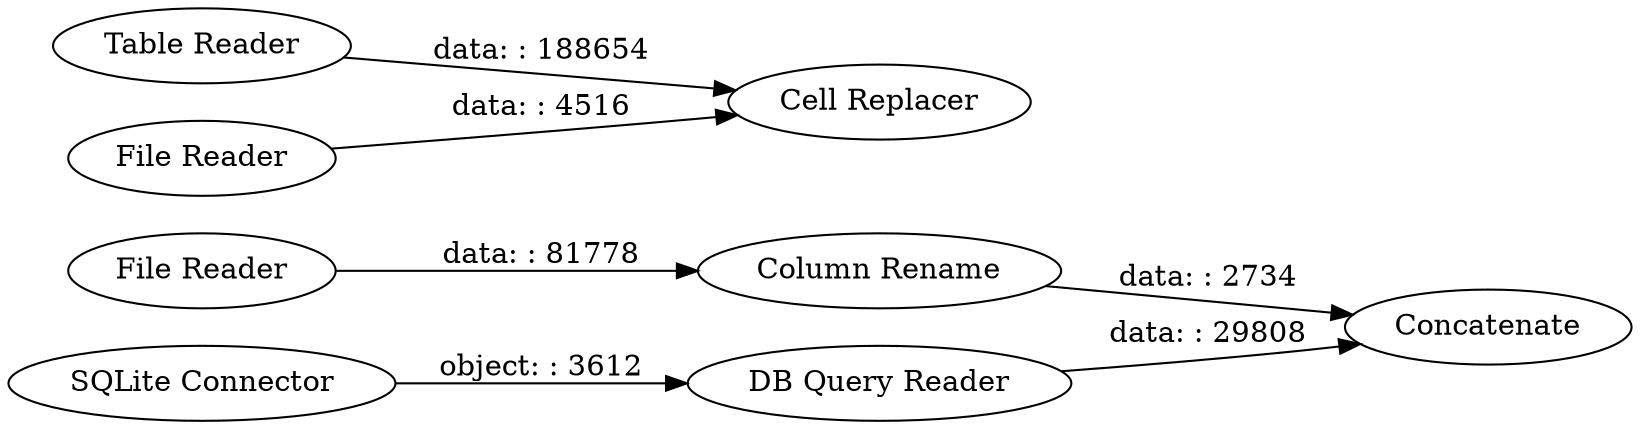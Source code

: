 digraph {
	"-7248502370705562426_4" [label="DB Query Reader"]
	"-7248502370705562426_3" [label="SQLite Connector"]
	"-7248502370705562426_2" [label="Column Rename"]
	"-7248502370705562426_6" [label="Table Reader"]
	"-7248502370705562426_1" [label="File Reader"]
	"-7248502370705562426_5" [label=Concatenate]
	"-7248502370705562426_10" [label="Cell Replacer"]
	"-7248502370705562426_7" [label="File Reader"]
	"-7248502370705562426_1" -> "-7248502370705562426_2" [label="data: : 81778"]
	"-7248502370705562426_3" -> "-7248502370705562426_4" [label="object: : 3612"]
	"-7248502370705562426_2" -> "-7248502370705562426_5" [label="data: : 2734"]
	"-7248502370705562426_7" -> "-7248502370705562426_10" [label="data: : 4516"]
	"-7248502370705562426_4" -> "-7248502370705562426_5" [label="data: : 29808"]
	"-7248502370705562426_6" -> "-7248502370705562426_10" [label="data: : 188654"]
	rankdir=LR
}
